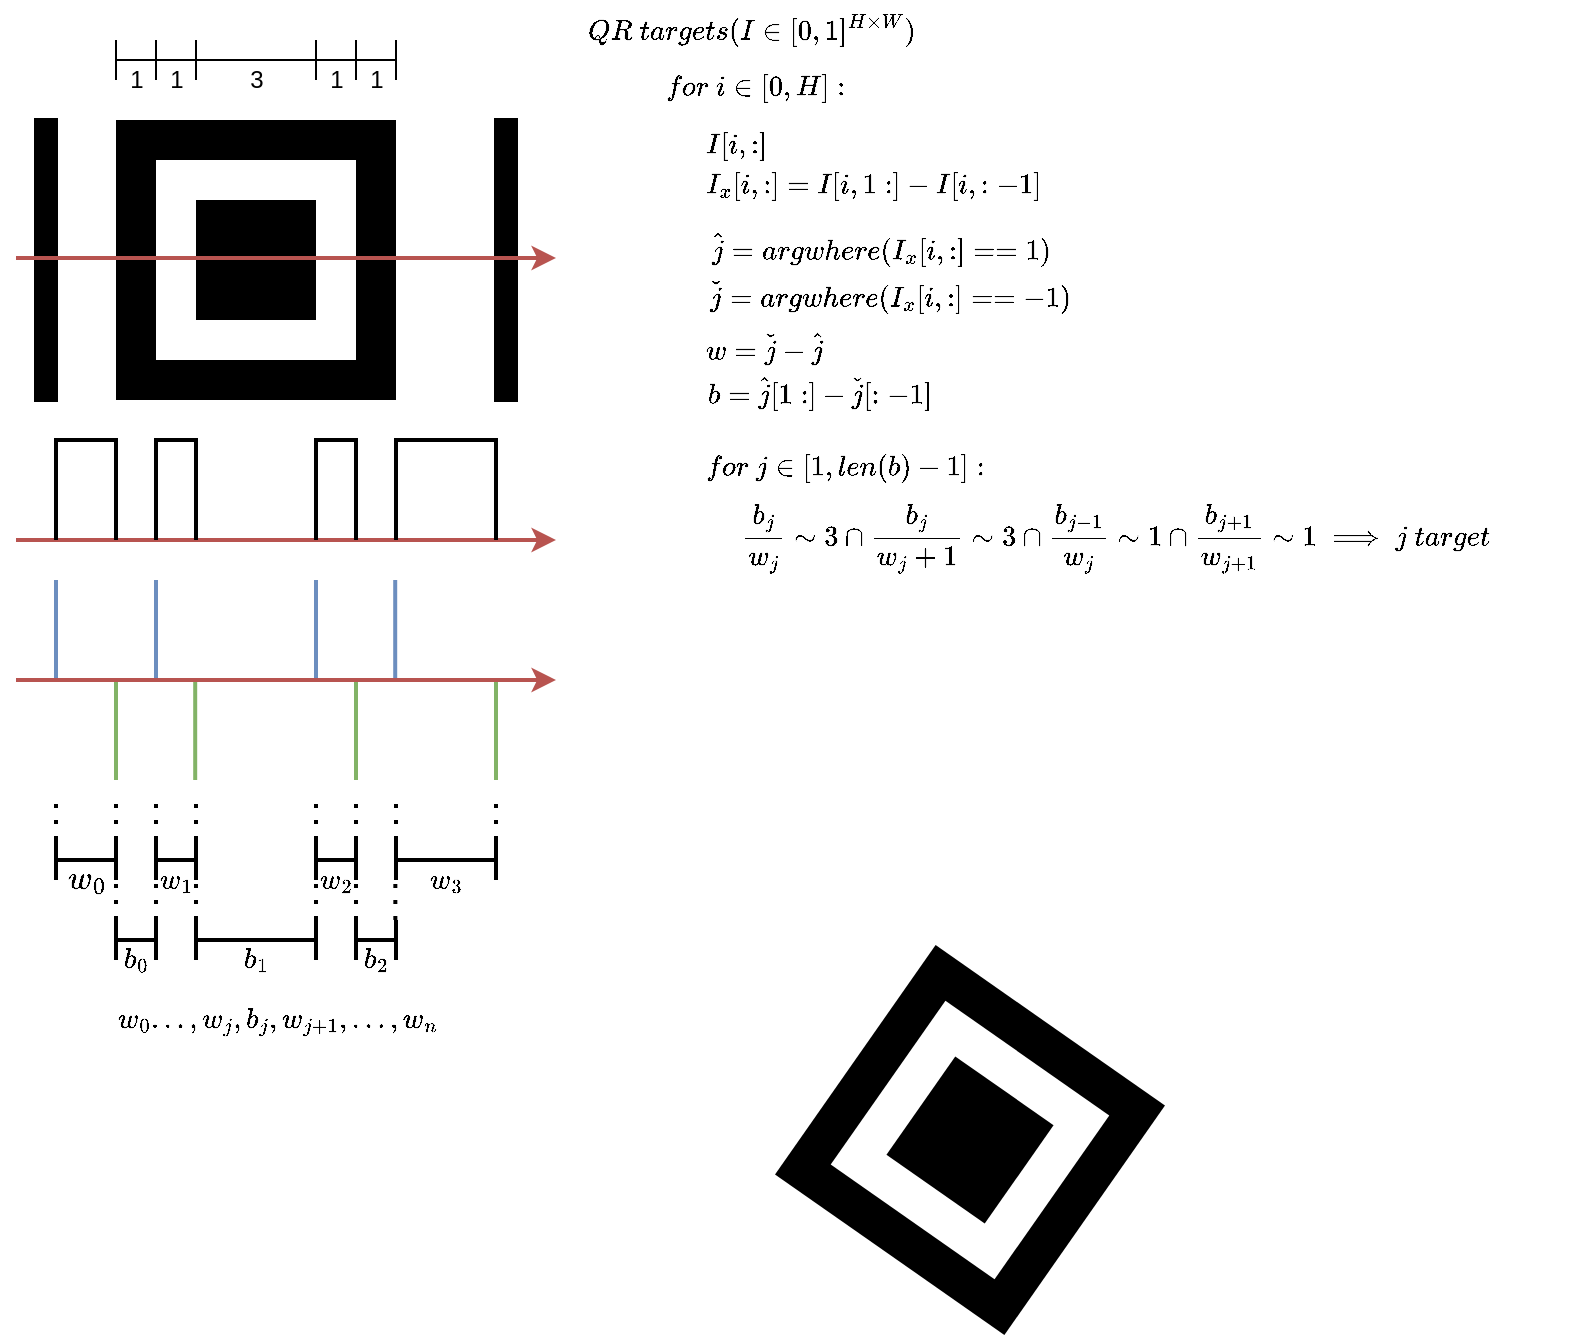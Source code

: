 <mxfile version="15.5.4" type="github">
  <diagram id="sApsmyu0XRXlUQX-L_00" name="Page-1">
    <mxGraphModel dx="1422" dy="794" grid="1" gridSize="10" guides="1" tooltips="1" connect="1" arrows="1" fold="1" page="1" pageScale="1" pageWidth="850" pageHeight="1100" math="1" shadow="0">
      <root>
        <mxCell id="0" />
        <mxCell id="1" parent="0" />
        <mxCell id="Zb_tqNrbzxV3gtOZowFi-17" value="" style="shape=crossbar;whiteSpace=wrap;html=1;rounded=1;fillColor=#000000;" vertex="1" parent="1">
          <mxGeometry x="120" y="210" width="20" height="20" as="geometry" />
        </mxCell>
        <mxCell id="Zb_tqNrbzxV3gtOZowFi-18" value="" style="shape=crossbar;whiteSpace=wrap;html=1;rounded=1;fillColor=#000000;" vertex="1" parent="1">
          <mxGeometry x="140" y="210" width="20" height="20" as="geometry" />
        </mxCell>
        <mxCell id="Zb_tqNrbzxV3gtOZowFi-19" value="" style="shape=crossbar;whiteSpace=wrap;html=1;rounded=1;fillColor=#000000;" vertex="1" parent="1">
          <mxGeometry x="160" y="210" width="60" height="20" as="geometry" />
        </mxCell>
        <mxCell id="Zb_tqNrbzxV3gtOZowFi-20" value="" style="shape=crossbar;whiteSpace=wrap;html=1;rounded=1;fillColor=#000000;" vertex="1" parent="1">
          <mxGeometry x="220" y="210" width="20" height="20" as="geometry" />
        </mxCell>
        <mxCell id="Zb_tqNrbzxV3gtOZowFi-21" value="" style="shape=crossbar;whiteSpace=wrap;html=1;rounded=1;fillColor=#000000;" vertex="1" parent="1">
          <mxGeometry x="240" y="210" width="20" height="20" as="geometry" />
        </mxCell>
        <mxCell id="Zb_tqNrbzxV3gtOZowFi-22" value="1" style="text;html=1;align=center;verticalAlign=middle;resizable=0;points=[];autosize=1;strokeColor=none;fillColor=none;" vertex="1" parent="1">
          <mxGeometry x="120" y="220" width="20" height="20" as="geometry" />
        </mxCell>
        <mxCell id="Zb_tqNrbzxV3gtOZowFi-23" value="1" style="text;html=1;align=center;verticalAlign=middle;resizable=0;points=[];autosize=1;strokeColor=none;fillColor=none;" vertex="1" parent="1">
          <mxGeometry x="140" y="220" width="20" height="20" as="geometry" />
        </mxCell>
        <mxCell id="Zb_tqNrbzxV3gtOZowFi-24" value="3" style="text;html=1;align=center;verticalAlign=middle;resizable=0;points=[];autosize=1;strokeColor=none;fillColor=none;" vertex="1" parent="1">
          <mxGeometry x="180" y="220" width="20" height="20" as="geometry" />
        </mxCell>
        <mxCell id="Zb_tqNrbzxV3gtOZowFi-25" value="1" style="text;html=1;align=center;verticalAlign=middle;resizable=0;points=[];autosize=1;strokeColor=none;fillColor=none;" vertex="1" parent="1">
          <mxGeometry x="220" y="220" width="20" height="20" as="geometry" />
        </mxCell>
        <mxCell id="Zb_tqNrbzxV3gtOZowFi-26" value="1" style="text;html=1;align=center;verticalAlign=middle;resizable=0;points=[];autosize=1;strokeColor=none;fillColor=none;" vertex="1" parent="1">
          <mxGeometry x="240" y="220" width="20" height="20" as="geometry" />
        </mxCell>
        <mxCell id="Zb_tqNrbzxV3gtOZowFi-30" value="" style="whiteSpace=wrap;html=1;aspect=fixed;strokeColor=none;fillColor=#000000;" vertex="1" parent="1">
          <mxGeometry x="120" y="250" width="140" height="140" as="geometry" />
        </mxCell>
        <mxCell id="Zb_tqNrbzxV3gtOZowFi-31" value="" style="whiteSpace=wrap;html=1;aspect=fixed;strokeColor=none;" vertex="1" parent="1">
          <mxGeometry x="140" y="270" width="100" height="100" as="geometry" />
        </mxCell>
        <mxCell id="Zb_tqNrbzxV3gtOZowFi-32" value="" style="whiteSpace=wrap;html=1;aspect=fixed;strokeColor=none;fillColor=#000000;" vertex="1" parent="1">
          <mxGeometry x="160" y="290" width="60" height="60" as="geometry" />
        </mxCell>
        <mxCell id="Zb_tqNrbzxV3gtOZowFi-36" value="" style="endArrow=classic;html=1;rounded=0;fillColor=#f8cecc;strokeColor=#b85450;strokeWidth=2;" edge="1" parent="1">
          <mxGeometry width="50" height="50" relative="1" as="geometry">
            <mxPoint x="70" y="460" as="sourcePoint" />
            <mxPoint x="340" y="460" as="targetPoint" />
          </mxGeometry>
        </mxCell>
        <mxCell id="Zb_tqNrbzxV3gtOZowFi-37" value="" style="endArrow=none;html=1;rounded=0;strokeWidth=2;" edge="1" parent="1">
          <mxGeometry width="50" height="50" relative="1" as="geometry">
            <mxPoint x="90" y="460" as="sourcePoint" />
            <mxPoint x="120" y="460" as="targetPoint" />
            <Array as="points">
              <mxPoint x="90" y="410" />
              <mxPoint x="120" y="410" />
            </Array>
          </mxGeometry>
        </mxCell>
        <mxCell id="Zb_tqNrbzxV3gtOZowFi-41" value="" style="endArrow=none;html=1;rounded=0;strokeWidth=2;" edge="1" parent="1">
          <mxGeometry width="50" height="50" relative="1" as="geometry">
            <mxPoint x="140" y="460" as="sourcePoint" />
            <mxPoint x="160" y="460" as="targetPoint" />
            <Array as="points">
              <mxPoint x="140" y="410" />
              <mxPoint x="160" y="410" />
            </Array>
          </mxGeometry>
        </mxCell>
        <mxCell id="Zb_tqNrbzxV3gtOZowFi-42" value="" style="endArrow=none;html=1;rounded=0;strokeWidth=2;" edge="1" parent="1">
          <mxGeometry width="50" height="50" relative="1" as="geometry">
            <mxPoint x="220" y="460" as="sourcePoint" />
            <mxPoint x="240" y="460" as="targetPoint" />
            <Array as="points">
              <mxPoint x="220" y="410" />
              <mxPoint x="240" y="410" />
            </Array>
          </mxGeometry>
        </mxCell>
        <mxCell id="Zb_tqNrbzxV3gtOZowFi-43" value="" style="endArrow=none;html=1;rounded=0;strokeWidth=2;" edge="1" parent="1">
          <mxGeometry width="50" height="50" relative="1" as="geometry">
            <mxPoint x="260" y="460" as="sourcePoint" />
            <mxPoint x="310" y="460" as="targetPoint" />
            <Array as="points">
              <mxPoint x="260" y="410" />
              <mxPoint x="310" y="410" />
            </Array>
          </mxGeometry>
        </mxCell>
        <mxCell id="Zb_tqNrbzxV3gtOZowFi-45" value="" style="endArrow=none;html=1;rounded=0;fillColor=#dae8fc;strokeColor=#6c8ebf;strokeWidth=2;" edge="1" parent="1">
          <mxGeometry width="50" height="50" relative="1" as="geometry">
            <mxPoint x="90" y="530" as="sourcePoint" />
            <mxPoint x="90" y="480" as="targetPoint" />
            <Array as="points">
              <mxPoint x="90" y="480" />
            </Array>
          </mxGeometry>
        </mxCell>
        <mxCell id="Zb_tqNrbzxV3gtOZowFi-49" value="" style="endArrow=none;html=1;rounded=0;fillColor=#d5e8d4;strokeColor=#82b366;strokeWidth=2;" edge="1" parent="1">
          <mxGeometry width="50" height="50" relative="1" as="geometry">
            <mxPoint x="120" y="580" as="sourcePoint" />
            <mxPoint x="120" y="530" as="targetPoint" />
            <Array as="points">
              <mxPoint x="120" y="530" />
            </Array>
          </mxGeometry>
        </mxCell>
        <mxCell id="Zb_tqNrbzxV3gtOZowFi-50" value="" style="endArrow=none;html=1;rounded=0;fillColor=#dae8fc;strokeColor=#6c8ebf;strokeWidth=2;" edge="1" parent="1">
          <mxGeometry width="50" height="50" relative="1" as="geometry">
            <mxPoint x="140" y="530" as="sourcePoint" />
            <mxPoint x="140" y="480" as="targetPoint" />
            <Array as="points">
              <mxPoint x="140" y="480" />
            </Array>
          </mxGeometry>
        </mxCell>
        <mxCell id="Zb_tqNrbzxV3gtOZowFi-51" value="" style="endArrow=none;html=1;rounded=0;fillColor=#d5e8d4;strokeColor=#82b366;strokeWidth=2;" edge="1" parent="1">
          <mxGeometry width="50" height="50" relative="1" as="geometry">
            <mxPoint x="159.6" y="580" as="sourcePoint" />
            <mxPoint x="159.6" y="530" as="targetPoint" />
            <Array as="points">
              <mxPoint x="159.6" y="530" />
            </Array>
          </mxGeometry>
        </mxCell>
        <mxCell id="Zb_tqNrbzxV3gtOZowFi-52" value="" style="endArrow=none;html=1;rounded=0;fillColor=#dae8fc;strokeColor=#6c8ebf;strokeWidth=2;" edge="1" parent="1">
          <mxGeometry width="50" height="50" relative="1" as="geometry">
            <mxPoint x="220" y="530" as="sourcePoint" />
            <mxPoint x="220" y="480" as="targetPoint" />
            <Array as="points">
              <mxPoint x="220" y="480" />
            </Array>
          </mxGeometry>
        </mxCell>
        <mxCell id="Zb_tqNrbzxV3gtOZowFi-53" value="" style="endArrow=none;html=1;rounded=0;fillColor=#d5e8d4;strokeColor=#82b366;strokeWidth=2;" edge="1" parent="1">
          <mxGeometry width="50" height="50" relative="1" as="geometry">
            <mxPoint x="240.0" y="580" as="sourcePoint" />
            <mxPoint x="240.0" y="530" as="targetPoint" />
            <Array as="points">
              <mxPoint x="240" y="530" />
            </Array>
          </mxGeometry>
        </mxCell>
        <mxCell id="Zb_tqNrbzxV3gtOZowFi-54" value="" style="endArrow=none;html=1;rounded=0;fillColor=#dae8fc;strokeColor=#6c8ebf;strokeWidth=2;" edge="1" parent="1">
          <mxGeometry width="50" height="50" relative="1" as="geometry">
            <mxPoint x="259.6" y="530" as="sourcePoint" />
            <mxPoint x="259.6" y="480" as="targetPoint" />
            <Array as="points">
              <mxPoint x="259.6" y="480" />
            </Array>
          </mxGeometry>
        </mxCell>
        <mxCell id="Zb_tqNrbzxV3gtOZowFi-55" value="" style="endArrow=none;html=1;rounded=0;fillColor=#d5e8d4;strokeColor=#82b366;strokeWidth=2;" edge="1" parent="1">
          <mxGeometry width="50" height="50" relative="1" as="geometry">
            <mxPoint x="310" y="580" as="sourcePoint" />
            <mxPoint x="310" y="530" as="targetPoint" />
            <Array as="points">
              <mxPoint x="310" y="530" />
            </Array>
          </mxGeometry>
        </mxCell>
        <mxCell id="Zb_tqNrbzxV3gtOZowFi-66" value="" style="shape=crossbar;whiteSpace=wrap;html=1;rounded=1;fillColor=#000000;strokeWidth=2;" vertex="1" parent="1">
          <mxGeometry x="90" y="610" width="30" height="20" as="geometry" />
        </mxCell>
        <mxCell id="Zb_tqNrbzxV3gtOZowFi-67" value="" style="shape=crossbar;whiteSpace=wrap;html=1;rounded=1;fillColor=#000000;strokeWidth=2;" vertex="1" parent="1">
          <mxGeometry x="140" y="610" width="20" height="20" as="geometry" />
        </mxCell>
        <mxCell id="Zb_tqNrbzxV3gtOZowFi-69" value="" style="shape=crossbar;whiteSpace=wrap;html=1;rounded=1;fillColor=#000000;strokeWidth=2;" vertex="1" parent="1">
          <mxGeometry x="220" y="610" width="20" height="20" as="geometry" />
        </mxCell>
        <mxCell id="Zb_tqNrbzxV3gtOZowFi-72" value="" style="shape=crossbar;whiteSpace=wrap;html=1;rounded=1;fillColor=#000000;strokeWidth=2;" vertex="1" parent="1">
          <mxGeometry x="260" y="610" width="50" height="20" as="geometry" />
        </mxCell>
        <mxCell id="Zb_tqNrbzxV3gtOZowFi-73" value="&lt;div style=&quot;text-align: left&quot;&gt;&lt;font face=&quot;SFMono-Regular, Menlo, Monaco, Consolas, Liberation Mono, Courier New, monospace&quot;&gt;&lt;span style=&quot;font-size: 14px ; background-color: rgb(255 , 255 , 255)&quot;&gt;$$w_0$$&lt;/span&gt;&lt;/font&gt;&lt;/div&gt;" style="text;html=1;align=center;verticalAlign=middle;resizable=0;points=[];autosize=1;strokeColor=none;fillColor=none;strokeWidth=2;" vertex="1" parent="1">
          <mxGeometry x="70" y="620" width="70" height="20" as="geometry" />
        </mxCell>
        <mxCell id="Zb_tqNrbzxV3gtOZowFi-74" value="$$w_1$$" style="text;html=1;align=center;verticalAlign=middle;resizable=0;points=[];autosize=1;strokeColor=none;fillColor=none;strokeWidth=2;" vertex="1" parent="1">
          <mxGeometry x="120" y="620" width="60" height="20" as="geometry" />
        </mxCell>
        <mxCell id="Zb_tqNrbzxV3gtOZowFi-75" value="$$w_2$$" style="text;html=1;align=center;verticalAlign=middle;resizable=0;points=[];autosize=1;strokeColor=none;fillColor=none;strokeWidth=2;" vertex="1" parent="1">
          <mxGeometry x="200" y="620" width="60" height="20" as="geometry" />
        </mxCell>
        <mxCell id="Zb_tqNrbzxV3gtOZowFi-76" value="$$w_3$$" style="text;html=1;align=center;verticalAlign=middle;resizable=0;points=[];autosize=1;strokeColor=none;fillColor=none;strokeWidth=2;" vertex="1" parent="1">
          <mxGeometry x="255" y="620" width="60" height="20" as="geometry" />
        </mxCell>
        <mxCell id="Zb_tqNrbzxV3gtOZowFi-87" value="" style="shape=crossbar;whiteSpace=wrap;html=1;rounded=1;fillColor=#000000;strokeWidth=2;" vertex="1" parent="1">
          <mxGeometry x="120" y="650" width="20" height="20" as="geometry" />
        </mxCell>
        <mxCell id="Zb_tqNrbzxV3gtOZowFi-88" value="$$b_0$$" style="text;html=1;align=center;verticalAlign=middle;resizable=0;points=[];autosize=1;strokeColor=none;fillColor=none;strokeWidth=2;" vertex="1" parent="1">
          <mxGeometry x="100" y="660" width="60" height="20" as="geometry" />
        </mxCell>
        <mxCell id="Zb_tqNrbzxV3gtOZowFi-90" value="&lt;span style=&quot;color: rgba(0 , 0 , 0 , 0) ; font-family: monospace ; font-size: 0px&quot;&gt;%3CmxGraphModel%3E%3Croot%3E%3CmxCell%20id%3D%220%22%2F%3E%3CmxCell%20id%3D%221%22%20parent%3D%220%22%2F%3E%3CmxCell%20id%3D%222%22%20value%3D%22%22%20style%3D%22shape%3Dcrossbar%3BwhiteSpace%3Dwrap%3Bhtml%3D1%3Brounded%3D1%3BfillColor%3D%23000000%3B%22%20vertex%3D%221%22%20parent%3D%221%22%3E%3CmxGeometry%20x%3D%22120%22%20y%3D%22800%22%20width%3D%2220%22%20height%3D%2220%22%20as%3D%22geometry%22%2F%3E%3C%2FmxCell%3E%3CmxCell%20id%3D%223%22%20value%3D%22b0%22%20style%3D%22text%3Bhtml%3D1%3Balign%3Dcenter%3BverticalAlign%3Dmiddle%3Bresizable%3D0%3Bpoints%3D%5B%5D%3Bautosize%3D1%3BstrokeColor%3Dnone%3BfillColor%3Dnone%3B%22%20vertex%3D%221%22%20parent%3D%221%22%3E%3CmxGeometry%20x%3D%22115%22%20y%3D%22810%22%20width%3D%2230%22%20height%3D%2220%22%20as%3D%22geometry%22%2F%3E%3C%2FmxCell%3E%3C%2Froot%3E%3C%2FmxGraphModel%3E&lt;/span&gt;&lt;span style=&quot;color: rgba(0 , 0 , 0 , 0) ; font-family: monospace ; font-size: 0px&quot;&gt;%3CmxGraphModel%3E%3Croot%3E%3CmxCell%20id%3D%220%22%2F%3E%3CmxCell%20id%3D%221%22%20parent%3D%220%22%2F%3E%3CmxCell%20id%3D%222%22%20value%3D%22%22%20style%3D%22shape%3Dcrossbar%3BwhiteSpace%3Dwrap%3Bhtml%3D1%3Brounded%3D1%3BfillColor%3D%23000000%3B%22%20vertex%3D%221%22%20parent%3D%221%22%3E%3CmxGeometry%20x%3D%22120%22%20y%3D%22800%22%20width%3D%2220%22%20height%3D%2220%22%20as%3D%22geometry%22%2F%3E%3C%2FmxCell%3E%3CmxCell%20id%3D%223%22%20value%3D%22b0%22%20style%3D%22text%3Bhtml%3D1%3Balign%3Dcenter%3BverticalAlign%3Dmiddle%3Bresizable%3D0%3Bpoints%3D%5B%5D%3Bautosize%3D1%3BstrokeColor%3Dnone%3BfillColor%3Dnone%3B%22%20vertex%3D%221%22%20parent%3D%221%22%3E%3CmxGeometry%20x%3D%22115%22%20y%3D%22810%22%20width%3D%2230%22%20height%3D%2220%22%20as%3D%22geometry%22%2F%3E%3C%2FmxCell%3E%3C%2Froot%3E%3C%2FmxGraphModel%3E&lt;/span&gt;&lt;span style=&quot;color: rgba(0 , 0 , 0 , 0) ; font-family: monospace ; font-size: 0px&quot;&gt;%3CmxGraphModel%3E%3Croot%3E%3CmxCell%20id%3D%220%22%2F%3E%3CmxCell%20id%3D%221%22%20parent%3D%220%22%2F%3E%3CmxCell%20id%3D%222%22%20value%3D%22%22%20style%3D%22shape%3Dcrossbar%3BwhiteSpace%3Dwrap%3Bhtml%3D1%3Brounded%3D1%3BfillColor%3D%23000000%3B%22%20vertex%3D%221%22%20parent%3D%221%22%3E%3CmxGeometry%20x%3D%22120%22%20y%3D%22800%22%20width%3D%2220%22%20height%3D%2220%22%20as%3D%22geometry%22%2F%3E%3C%2FmxCell%3E%3CmxCell%20id%3D%223%22%20value%3D%22b0%22%20style%3D%22text%3Bhtml%3D1%3Balign%3Dcenter%3BverticalAlign%3Dmiddle%3Bresizable%3D0%3Bpoints%3D%5B%5D%3Bautosize%3D1%3BstrokeColor%3Dnone%3BfillColor%3Dnone%3B%22%20vertex%3D%221%22%20parent%3D%221%22%3E%3CmxGeometry%20x%3D%22115%22%20y%3D%22810%22%20width%3D%2230%22%20height%3D%2220%22%20as%3D%22geometry%22%2F%3E%3C%2FmxCell%3E%3C%2Froot%3E%3C%2FmxGraphModel%3E&lt;/span&gt;" style="shape=crossbar;whiteSpace=wrap;html=1;rounded=1;fillColor=#000000;strokeWidth=2;" vertex="1" parent="1">
          <mxGeometry x="160" y="650" width="60" height="20" as="geometry" />
        </mxCell>
        <mxCell id="Zb_tqNrbzxV3gtOZowFi-91" value="$$b_1$$" style="text;html=1;align=center;verticalAlign=middle;resizable=0;points=[];autosize=1;strokeColor=none;fillColor=none;strokeWidth=2;" vertex="1" parent="1">
          <mxGeometry x="160" y="660" width="60" height="20" as="geometry" />
        </mxCell>
        <mxCell id="Zb_tqNrbzxV3gtOZowFi-94" value="&lt;span style=&quot;color: rgba(0 , 0 , 0 , 0) ; font-family: monospace ; font-size: 0px&quot;&gt;%3CmxGraphModel%3E%3Croot%3E%3CmxCell%20id%3D%220%22%2F%3E%3CmxCell%20id%3D%221%22%20parent%3D%220%22%2F%3E%3CmxCell%20id%3D%222%22%20value%3D%22%22%20style%3D%22shape%3Dcrossbar%3BwhiteSpace%3Dwrap%3Bhtml%3D1%3Brounded%3D1%3BfillColor%3D%23000000%3B%22%20vertex%3D%221%22%20parent%3D%221%22%3E%3CmxGeometry%20x%3D%22120%22%20y%3D%22800%22%20width%3D%2220%22%20height%3D%2220%22%20as%3D%22geometry%22%2F%3E%3C%2FmxCell%3E%3CmxCell%20id%3D%223%22%20value%3D%22b0%22%20style%3D%22text%3Bhtml%3D1%3Balign%3Dcenter%3BverticalAlign%3Dmiddle%3Bresizable%3D0%3Bpoints%3D%5B%5D%3Bautosize%3D1%3BstrokeColor%3Dnone%3BfillColor%3Dnone%3B%22%20vertex%3D%221%22%20parent%3D%221%22%3E%3CmxGeometry%20x%3D%22115%22%20y%3D%22810%22%20width%3D%2230%22%20height%3D%2220%22%20as%3D%22geometry%22%2F%3E%3C%2FmxCell%3E%3C%2Froot%3E%3C%2FmxGraphModel%3E&lt;/span&gt;&lt;span style=&quot;color: rgba(0 , 0 , 0 , 0) ; font-family: monospace ; font-size: 0px&quot;&gt;%3CmxGraphModel%3E%3Croot%3E%3CmxCell%20id%3D%220%22%2F%3E%3CmxCell%20id%3D%221%22%20parent%3D%220%22%2F%3E%3CmxCell%20id%3D%222%22%20value%3D%22%22%20style%3D%22shape%3Dcrossbar%3BwhiteSpace%3Dwrap%3Bhtml%3D1%3Brounded%3D1%3BfillColor%3D%23000000%3B%22%20vertex%3D%221%22%20parent%3D%221%22%3E%3CmxGeometry%20x%3D%22120%22%20y%3D%22800%22%20width%3D%2220%22%20height%3D%2220%22%20as%3D%22geometry%22%2F%3E%3C%2FmxCell%3E%3CmxCell%20id%3D%223%22%20value%3D%22b0%22%20style%3D%22text%3Bhtml%3D1%3Balign%3Dcenter%3BverticalAlign%3Dmiddle%3Bresizable%3D0%3Bpoints%3D%5B%5D%3Bautosize%3D1%3BstrokeColor%3Dnone%3BfillColor%3Dnone%3B%22%20vertex%3D%221%22%20parent%3D%221%22%3E%3CmxGeometry%20x%3D%22115%22%20y%3D%22810%22%20width%3D%2230%22%20height%3D%2220%22%20as%3D%22geometry%22%2F%3E%3C%2FmxCell%3E%3C%2Froot%3E%3C%2FmxGraphModel%3E&lt;/span&gt;&lt;span style=&quot;color: rgba(0 , 0 , 0 , 0) ; font-family: monospace ; font-size: 0px&quot;&gt;%3CmxGraphModel%3E%3Croot%3E%3CmxCell%20id%3D%220%22%2F%3E%3CmxCell%20id%3D%221%22%20parent%3D%220%22%2F%3E%3CmxCell%20id%3D%222%22%20value%3D%22%22%20style%3D%22shape%3Dcrossbar%3BwhiteSpace%3Dwrap%3Bhtml%3D1%3Brounded%3D1%3BfillColor%3D%23000000%3B%22%20vertex%3D%221%22%20parent%3D%221%22%3E%3CmxGeometry%20x%3D%22120%22%20y%3D%22800%22%20width%3D%2220%22%20height%3D%2220%22%20as%3D%22geometry%22%2F%3E%3C%2FmxCell%3E%3CmxCell%20id%3D%223%22%20value%3D%22b0%22%20style%3D%22text%3Bhtml%3D1%3Balign%3Dcenter%3BverticalAlign%3Dmiddle%3Bresizable%3D0%3Bpoints%3D%5B%5D%3Bautosize%3D1%3BstrokeColor%3Dnone%3BfillColor%3Dnone%3B%22%20vertex%3D%221%22%20parent%3D%221%22%3E%3CmxGeometry%20x%3D%22115%22%20y%3D%22810%22%20width%3D%2230%22%20height%3D%2220%22%20as%3D%22geometry%22%2F%3E%3C%2FmxCell%3E%3C%2Froot%3E%3C%2FmxGraphModel%3E&lt;/span&gt;" style="shape=crossbar;whiteSpace=wrap;html=1;rounded=1;fillColor=#000000;strokeWidth=2;" vertex="1" parent="1">
          <mxGeometry x="240" y="650" width="20" height="20" as="geometry" />
        </mxCell>
        <mxCell id="Zb_tqNrbzxV3gtOZowFi-95" value="$$b_2$$" style="text;html=1;align=center;verticalAlign=middle;resizable=0;points=[];autosize=1;strokeColor=none;fillColor=none;strokeWidth=2;" vertex="1" parent="1">
          <mxGeometry x="220" y="660" width="60" height="20" as="geometry" />
        </mxCell>
        <mxCell id="Zb_tqNrbzxV3gtOZowFi-100" value="" style="endArrow=none;dashed=1;html=1;dashPattern=1 3;strokeWidth=2;rounded=0;exitX=1;exitY=0;exitDx=0;exitDy=0;exitPerimeter=0;" edge="1" parent="1" source="Zb_tqNrbzxV3gtOZowFi-66">
          <mxGeometry width="50" height="50" relative="1" as="geometry">
            <mxPoint x="130" y="600" as="sourcePoint" />
            <mxPoint x="120" y="590" as="targetPoint" />
          </mxGeometry>
        </mxCell>
        <mxCell id="Zb_tqNrbzxV3gtOZowFi-101" value="" style="endArrow=none;dashed=1;html=1;dashPattern=1 3;strokeWidth=2;rounded=0;exitX=1;exitY=0;exitDx=0;exitDy=0;exitPerimeter=0;" edge="1" parent="1">
          <mxGeometry width="50" height="50" relative="1" as="geometry">
            <mxPoint x="140" y="610" as="sourcePoint" />
            <mxPoint x="140" y="590" as="targetPoint" />
          </mxGeometry>
        </mxCell>
        <mxCell id="Zb_tqNrbzxV3gtOZowFi-103" value="" style="endArrow=none;dashed=1;html=1;dashPattern=1 3;strokeWidth=2;rounded=0;exitX=1;exitY=0;exitDx=0;exitDy=0;exitPerimeter=0;" edge="1" parent="1">
          <mxGeometry width="50" height="50" relative="1" as="geometry">
            <mxPoint x="140" y="650" as="sourcePoint" />
            <mxPoint x="140" y="630" as="targetPoint" />
          </mxGeometry>
        </mxCell>
        <mxCell id="Zb_tqNrbzxV3gtOZowFi-104" value="" style="endArrow=none;dashed=1;html=1;dashPattern=1 3;strokeWidth=2;rounded=0;exitX=1;exitY=0;exitDx=0;exitDy=0;exitPerimeter=0;" edge="1" parent="1">
          <mxGeometry width="50" height="50" relative="1" as="geometry">
            <mxPoint x="120" y="650" as="sourcePoint" />
            <mxPoint x="120" y="630" as="targetPoint" />
          </mxGeometry>
        </mxCell>
        <mxCell id="Zb_tqNrbzxV3gtOZowFi-107" value="" style="endArrow=none;dashed=1;html=1;dashPattern=1 3;strokeWidth=2;rounded=0;exitX=1;exitY=0;exitDx=0;exitDy=0;exitPerimeter=0;" edge="1" parent="1">
          <mxGeometry width="50" height="50" relative="1" as="geometry">
            <mxPoint x="160" y="610" as="sourcePoint" />
            <mxPoint x="160" y="590" as="targetPoint" />
          </mxGeometry>
        </mxCell>
        <mxCell id="Zb_tqNrbzxV3gtOZowFi-108" value="" style="endArrow=none;dashed=1;html=1;dashPattern=1 3;strokeWidth=2;rounded=0;exitX=1;exitY=0;exitDx=0;exitDy=0;exitPerimeter=0;" edge="1" parent="1">
          <mxGeometry width="50" height="50" relative="1" as="geometry">
            <mxPoint x="160.0" y="650" as="sourcePoint" />
            <mxPoint x="160.0" y="630" as="targetPoint" />
          </mxGeometry>
        </mxCell>
        <mxCell id="Zb_tqNrbzxV3gtOZowFi-109" value="" style="endArrow=none;dashed=1;html=1;dashPattern=1 3;strokeWidth=2;rounded=0;exitX=1;exitY=0;exitDx=0;exitDy=0;exitPerimeter=0;" edge="1" parent="1">
          <mxGeometry width="50" height="50" relative="1" as="geometry">
            <mxPoint x="220" y="650" as="sourcePoint" />
            <mxPoint x="220" y="630" as="targetPoint" />
          </mxGeometry>
        </mxCell>
        <mxCell id="Zb_tqNrbzxV3gtOZowFi-111" value="" style="endArrow=none;dashed=1;html=1;dashPattern=1 3;strokeWidth=2;rounded=0;exitX=1;exitY=0;exitDx=0;exitDy=0;exitPerimeter=0;" edge="1" parent="1">
          <mxGeometry width="50" height="50" relative="1" as="geometry">
            <mxPoint x="220" y="610" as="sourcePoint" />
            <mxPoint x="220" y="590" as="targetPoint" />
          </mxGeometry>
        </mxCell>
        <mxCell id="Zb_tqNrbzxV3gtOZowFi-112" value="" style="endArrow=none;dashed=1;html=1;dashPattern=1 3;strokeWidth=2;rounded=0;exitX=1;exitY=0;exitDx=0;exitDy=0;exitPerimeter=0;" edge="1" parent="1">
          <mxGeometry width="50" height="50" relative="1" as="geometry">
            <mxPoint x="240" y="610" as="sourcePoint" />
            <mxPoint x="240" y="590" as="targetPoint" />
          </mxGeometry>
        </mxCell>
        <mxCell id="Zb_tqNrbzxV3gtOZowFi-113" value="" style="endArrow=none;dashed=1;html=1;dashPattern=1 3;strokeWidth=2;rounded=0;exitX=1;exitY=0;exitDx=0;exitDy=0;exitPerimeter=0;" edge="1" parent="1">
          <mxGeometry width="50" height="50" relative="1" as="geometry">
            <mxPoint x="240" y="650" as="sourcePoint" />
            <mxPoint x="240" y="630" as="targetPoint" />
          </mxGeometry>
        </mxCell>
        <mxCell id="Zb_tqNrbzxV3gtOZowFi-114" value="" style="endArrow=none;dashed=1;html=1;dashPattern=1 3;strokeWidth=2;rounded=0;exitX=1;exitY=0;exitDx=0;exitDy=0;exitPerimeter=0;" edge="1" parent="1">
          <mxGeometry width="50" height="50" relative="1" as="geometry">
            <mxPoint x="259.67" y="650" as="sourcePoint" />
            <mxPoint x="259.67" y="630" as="targetPoint" />
          </mxGeometry>
        </mxCell>
        <mxCell id="Zb_tqNrbzxV3gtOZowFi-115" value="" style="endArrow=none;dashed=1;html=1;dashPattern=1 3;strokeWidth=2;rounded=0;exitX=1;exitY=0;exitDx=0;exitDy=0;exitPerimeter=0;" edge="1" parent="1">
          <mxGeometry width="50" height="50" relative="1" as="geometry">
            <mxPoint x="260.0" y="610" as="sourcePoint" />
            <mxPoint x="260.0" y="590" as="targetPoint" />
          </mxGeometry>
        </mxCell>
        <mxCell id="Zb_tqNrbzxV3gtOZowFi-116" value="" style="endArrow=none;dashed=1;html=1;dashPattern=1 3;strokeWidth=2;rounded=0;exitX=1;exitY=0;exitDx=0;exitDy=0;exitPerimeter=0;" edge="1" parent="1">
          <mxGeometry width="50" height="50" relative="1" as="geometry">
            <mxPoint x="90" y="610" as="sourcePoint" />
            <mxPoint x="90" y="590" as="targetPoint" />
          </mxGeometry>
        </mxCell>
        <mxCell id="Zb_tqNrbzxV3gtOZowFi-117" value="" style="endArrow=none;dashed=1;html=1;dashPattern=1 3;strokeWidth=2;rounded=0;exitX=1;exitY=0;exitDx=0;exitDy=0;exitPerimeter=0;" edge="1" parent="1">
          <mxGeometry width="50" height="50" relative="1" as="geometry">
            <mxPoint x="310" y="610" as="sourcePoint" />
            <mxPoint x="310" y="590" as="targetPoint" />
          </mxGeometry>
        </mxCell>
        <mxCell id="Zb_tqNrbzxV3gtOZowFi-118" value="" style="endArrow=classic;html=1;rounded=0;fillColor=#f8cecc;strokeColor=#b85450;strokeWidth=2;" edge="1" parent="1">
          <mxGeometry width="50" height="50" relative="1" as="geometry">
            <mxPoint x="70" y="530" as="sourcePoint" />
            <mxPoint x="340" y="530" as="targetPoint" />
          </mxGeometry>
        </mxCell>
        <mxCell id="Zb_tqNrbzxV3gtOZowFi-121" value="" style="rounded=0;whiteSpace=wrap;html=1;strokeWidth=2;fillColor=#000000;" vertex="1" parent="1">
          <mxGeometry x="80" y="250" width="10" height="140" as="geometry" />
        </mxCell>
        <mxCell id="Zb_tqNrbzxV3gtOZowFi-124" value="" style="rounded=0;whiteSpace=wrap;html=1;strokeWidth=2;fillColor=#000000;" vertex="1" parent="1">
          <mxGeometry x="310" y="250" width="10" height="140" as="geometry" />
        </mxCell>
        <mxCell id="Zb_tqNrbzxV3gtOZowFi-125" value="" style="endArrow=classic;html=1;rounded=0;fillColor=#f8cecc;strokeColor=#b85450;strokeWidth=2;" edge="1" parent="1">
          <mxGeometry width="50" height="50" relative="1" as="geometry">
            <mxPoint x="70" y="319" as="sourcePoint" />
            <mxPoint x="340.0" y="319" as="targetPoint" />
          </mxGeometry>
        </mxCell>
        <mxCell id="Zb_tqNrbzxV3gtOZowFi-133" value="$$w_0...,w_j,b_j,w_{j+1},...,w_n$$" style="text;html=1;align=center;verticalAlign=middle;resizable=0;points=[];autosize=1;strokeColor=none;fillColor=none;strokeWidth=2;" vertex="1" parent="1">
          <mxGeometry x="100" y="690" width="200" height="20" as="geometry" />
        </mxCell>
        <mxCell id="Zb_tqNrbzxV3gtOZowFi-134" value="$$I[i,:]$$" style="text;html=1;align=center;verticalAlign=middle;resizable=0;points=[];autosize=1;strokeColor=none;fillColor=none;fontColor=#000000;" vertex="1" parent="1">
          <mxGeometry x="399.5" y="253" width="60" height="20" as="geometry" />
        </mxCell>
        <mxCell id="Zb_tqNrbzxV3gtOZowFi-135" value="$$I_x[i,:] = I[i,1:]-I[i,:-1]$$" style="text;html=1;align=center;verticalAlign=middle;resizable=0;points=[];autosize=1;strokeColor=none;fillColor=none;fontColor=#000000;" vertex="1" parent="1">
          <mxGeometry x="422.5" y="273" width="150" height="20" as="geometry" />
        </mxCell>
        <mxCell id="Zb_tqNrbzxV3gtOZowFi-136" value="$$\hat{j} = argwhere(I_x[i,:] ==1)$$" style="text;html=1;align=center;verticalAlign=middle;resizable=0;points=[];autosize=1;strokeColor=none;fillColor=none;fontColor=#000000;" vertex="1" parent="1">
          <mxGeometry x="402" y="304" width="200" height="20" as="geometry" />
        </mxCell>
        <mxCell id="Zb_tqNrbzxV3gtOZowFi-139" value="$$\check{j} = argwhere(I_x[i,:] ==-1)$$" style="text;html=1;align=center;verticalAlign=middle;resizable=0;points=[];autosize=1;strokeColor=none;fillColor=none;fontColor=#000000;" vertex="1" parent="1">
          <mxGeometry x="397" y="327" width="220" height="20" as="geometry" />
        </mxCell>
        <mxCell id="Zb_tqNrbzxV3gtOZowFi-140" value="$$w = \check{j} - \hat{j}$$" style="text;html=1;align=center;verticalAlign=middle;resizable=0;points=[];autosize=1;strokeColor=none;fillColor=none;fontColor=#000000;" vertex="1" parent="1">
          <mxGeometry x="369" y="354" width="150" height="20" as="geometry" />
        </mxCell>
        <mxCell id="Zb_tqNrbzxV3gtOZowFi-141" value="$$b = \hat{j}[1:] - \check{j}[:-1]$$" style="text;html=1;align=center;verticalAlign=middle;resizable=0;points=[];autosize=1;strokeColor=none;fillColor=none;fontColor=#000000;" vertex="1" parent="1">
          <mxGeometry x="377" y="376" width="190" height="20" as="geometry" />
        </mxCell>
        <mxCell id="Zb_tqNrbzxV3gtOZowFi-145" value="$$\frac{b_j}{w_j} \sim 3 \cap&lt;br&gt;\frac{b_j}{w_j+1} \sim 3\cap\frac{b_{j-1}}{w_j} \sim 1\cap\frac{b_{j+1}}{w_{j+1}} \sim 1&lt;br&gt;\implies j\space target$$" style="text;html=1;align=center;verticalAlign=middle;resizable=0;points=[];autosize=1;strokeColor=none;fillColor=none;fontColor=#000000;" vertex="1" parent="1">
          <mxGeometry x="390" y="434" width="460" height="50" as="geometry" />
        </mxCell>
        <mxCell id="Zb_tqNrbzxV3gtOZowFi-149" value="$$for \space j \in [1,len(b)-1]:$$" style="text;html=1;align=center;verticalAlign=middle;resizable=0;points=[];autosize=1;strokeColor=none;fillColor=none;fontColor=#000000;" vertex="1" parent="1">
          <mxGeometry x="393.5" y="414" width="180" height="20" as="geometry" />
        </mxCell>
        <mxCell id="Zb_tqNrbzxV3gtOZowFi-152" value="$$for \space i \in [0,H]:$$" style="text;html=1;align=center;verticalAlign=middle;resizable=0;points=[];autosize=1;strokeColor=none;fillColor=none;fontColor=#000000;" vertex="1" parent="1">
          <mxGeometry x="364" y="224" width="150" height="20" as="geometry" />
        </mxCell>
        <mxCell id="Zb_tqNrbzxV3gtOZowFi-153" value="$$QR\space targets(&lt;br&gt;I\in [0,1]^{H\times W})$$" style="text;html=1;align=center;verticalAlign=middle;resizable=0;points=[];autosize=1;strokeColor=none;fillColor=none;fontColor=#000000;" vertex="1" parent="1">
          <mxGeometry x="366.5" y="190" width="140" height="30" as="geometry" />
        </mxCell>
        <mxCell id="Zb_tqNrbzxV3gtOZowFi-157" value="" style="group;rotation=35;" vertex="1" connectable="0" parent="1">
          <mxGeometry x="477" y="690" width="140" height="140" as="geometry" />
        </mxCell>
        <mxCell id="Zb_tqNrbzxV3gtOZowFi-154" value="" style="whiteSpace=wrap;html=1;aspect=fixed;strokeColor=none;fillColor=#000000;rotation=35;" vertex="1" parent="Zb_tqNrbzxV3gtOZowFi-157">
          <mxGeometry width="140" height="140" as="geometry" />
        </mxCell>
        <mxCell id="Zb_tqNrbzxV3gtOZowFi-155" value="" style="whiteSpace=wrap;html=1;aspect=fixed;strokeColor=none;rotation=35;" vertex="1" parent="Zb_tqNrbzxV3gtOZowFi-157">
          <mxGeometry x="20" y="20" width="100" height="100" as="geometry" />
        </mxCell>
        <mxCell id="Zb_tqNrbzxV3gtOZowFi-156" value="" style="whiteSpace=wrap;html=1;aspect=fixed;strokeColor=none;fillColor=#000000;rotation=35;" vertex="1" parent="Zb_tqNrbzxV3gtOZowFi-157">
          <mxGeometry x="40" y="40" width="60" height="60" as="geometry" />
        </mxCell>
      </root>
    </mxGraphModel>
  </diagram>
</mxfile>
